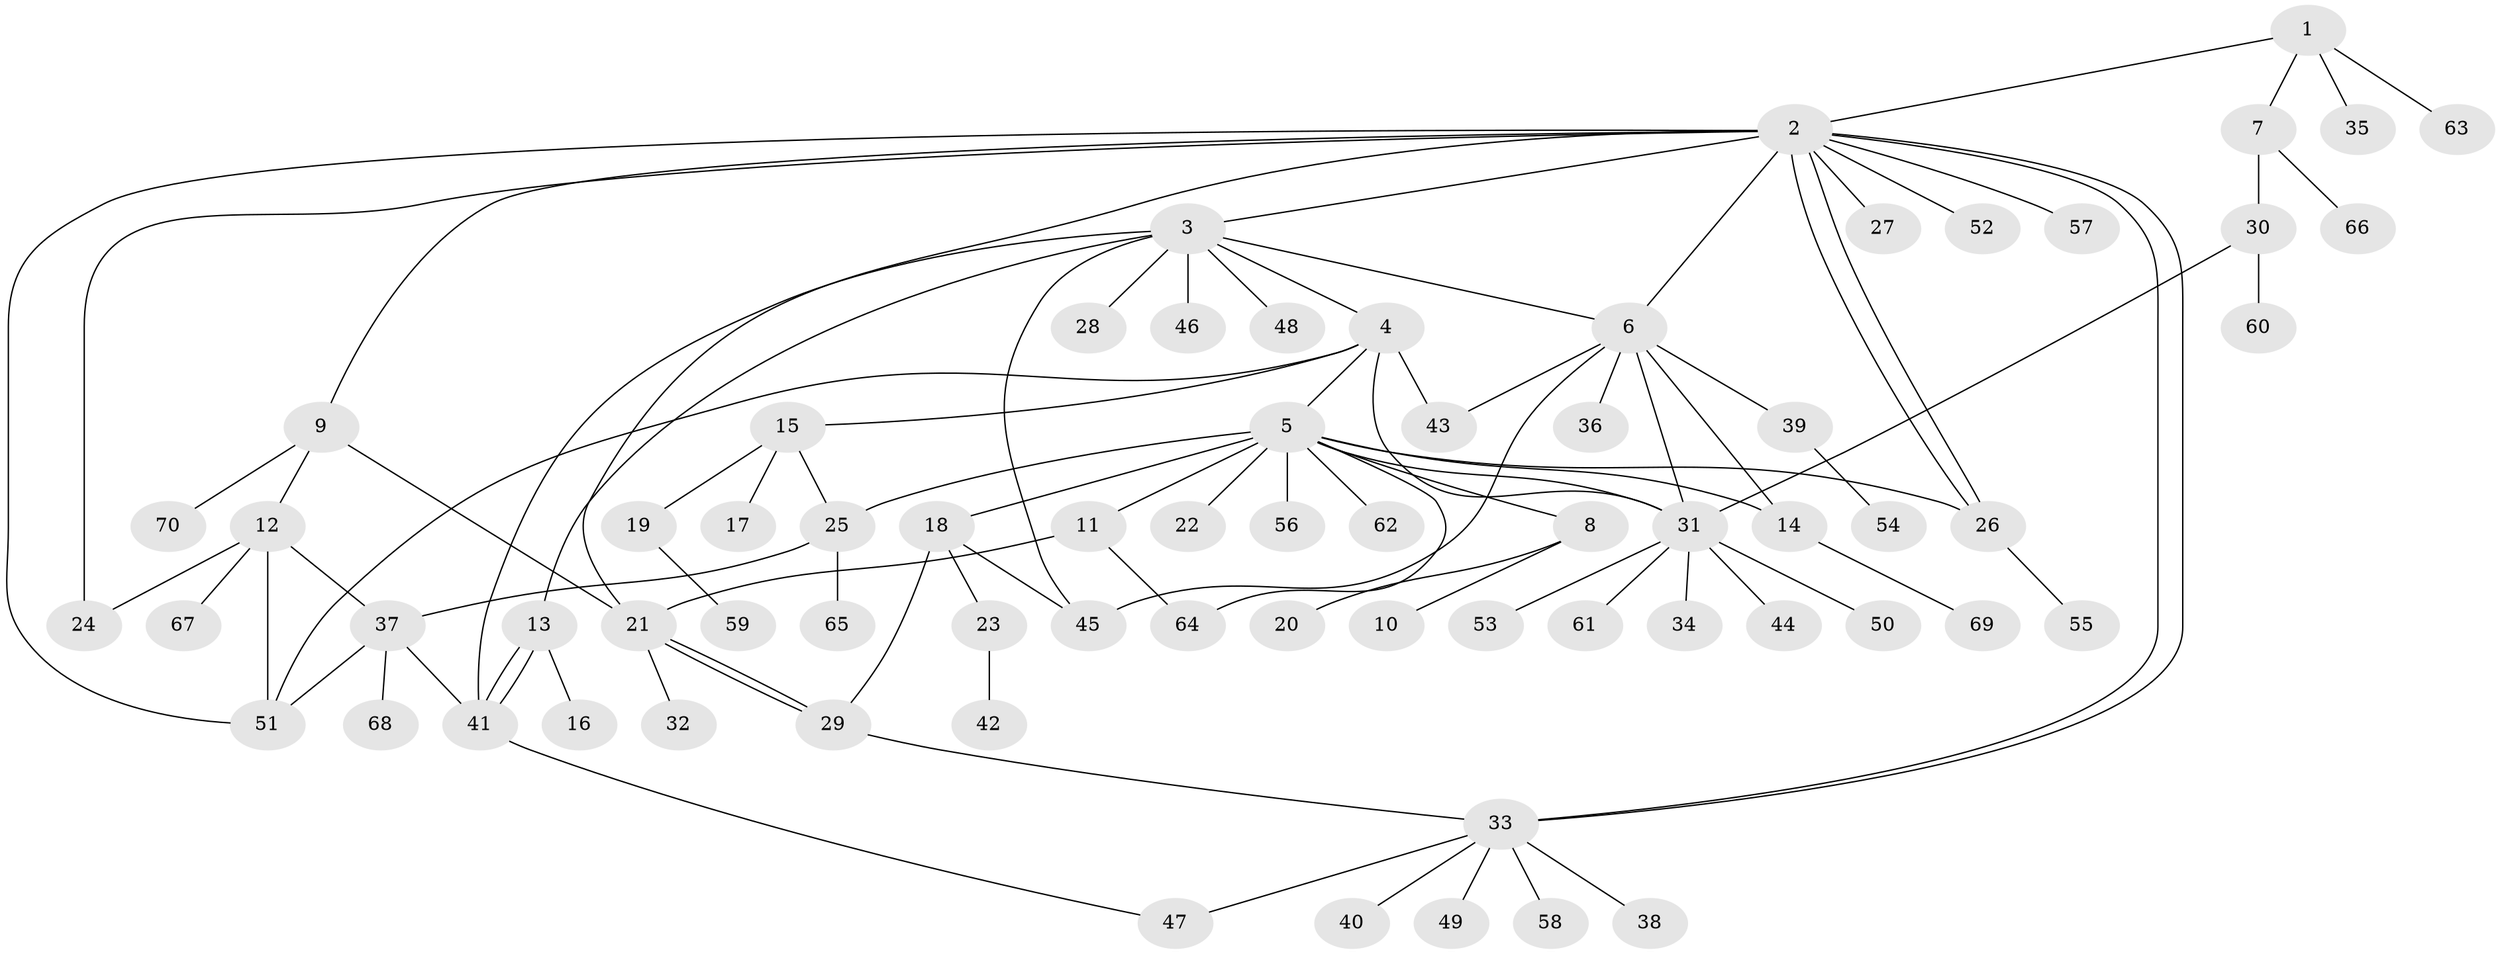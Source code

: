 // Generated by graph-tools (version 1.1) at 2025/48/03/09/25 04:48:25]
// undirected, 70 vertices, 96 edges
graph export_dot {
graph [start="1"]
  node [color=gray90,style=filled];
  1;
  2;
  3;
  4;
  5;
  6;
  7;
  8;
  9;
  10;
  11;
  12;
  13;
  14;
  15;
  16;
  17;
  18;
  19;
  20;
  21;
  22;
  23;
  24;
  25;
  26;
  27;
  28;
  29;
  30;
  31;
  32;
  33;
  34;
  35;
  36;
  37;
  38;
  39;
  40;
  41;
  42;
  43;
  44;
  45;
  46;
  47;
  48;
  49;
  50;
  51;
  52;
  53;
  54;
  55;
  56;
  57;
  58;
  59;
  60;
  61;
  62;
  63;
  64;
  65;
  66;
  67;
  68;
  69;
  70;
  1 -- 2;
  1 -- 7;
  1 -- 35;
  1 -- 63;
  2 -- 3;
  2 -- 6;
  2 -- 9;
  2 -- 21;
  2 -- 24;
  2 -- 26;
  2 -- 26;
  2 -- 27;
  2 -- 33;
  2 -- 33;
  2 -- 51;
  2 -- 52;
  2 -- 57;
  3 -- 4;
  3 -- 6;
  3 -- 13;
  3 -- 28;
  3 -- 41;
  3 -- 45;
  3 -- 46;
  3 -- 48;
  4 -- 5;
  4 -- 15;
  4 -- 31;
  4 -- 43;
  4 -- 51;
  5 -- 8;
  5 -- 11;
  5 -- 14;
  5 -- 18;
  5 -- 22;
  5 -- 25;
  5 -- 26;
  5 -- 31;
  5 -- 56;
  5 -- 62;
  5 -- 64;
  6 -- 14;
  6 -- 31;
  6 -- 36;
  6 -- 39;
  6 -- 43;
  6 -- 45;
  7 -- 30;
  7 -- 66;
  8 -- 10;
  8 -- 20;
  9 -- 12;
  9 -- 21;
  9 -- 70;
  11 -- 21;
  11 -- 64;
  12 -- 24;
  12 -- 37;
  12 -- 51;
  12 -- 67;
  13 -- 16;
  13 -- 41;
  13 -- 41;
  14 -- 69;
  15 -- 17;
  15 -- 19;
  15 -- 25;
  18 -- 23;
  18 -- 29;
  18 -- 45;
  19 -- 59;
  21 -- 29;
  21 -- 29;
  21 -- 32;
  23 -- 42;
  25 -- 37;
  25 -- 65;
  26 -- 55;
  29 -- 33;
  30 -- 31;
  30 -- 60;
  31 -- 34;
  31 -- 44;
  31 -- 50;
  31 -- 53;
  31 -- 61;
  33 -- 38;
  33 -- 40;
  33 -- 47;
  33 -- 49;
  33 -- 58;
  37 -- 41;
  37 -- 51;
  37 -- 68;
  39 -- 54;
  41 -- 47;
}
